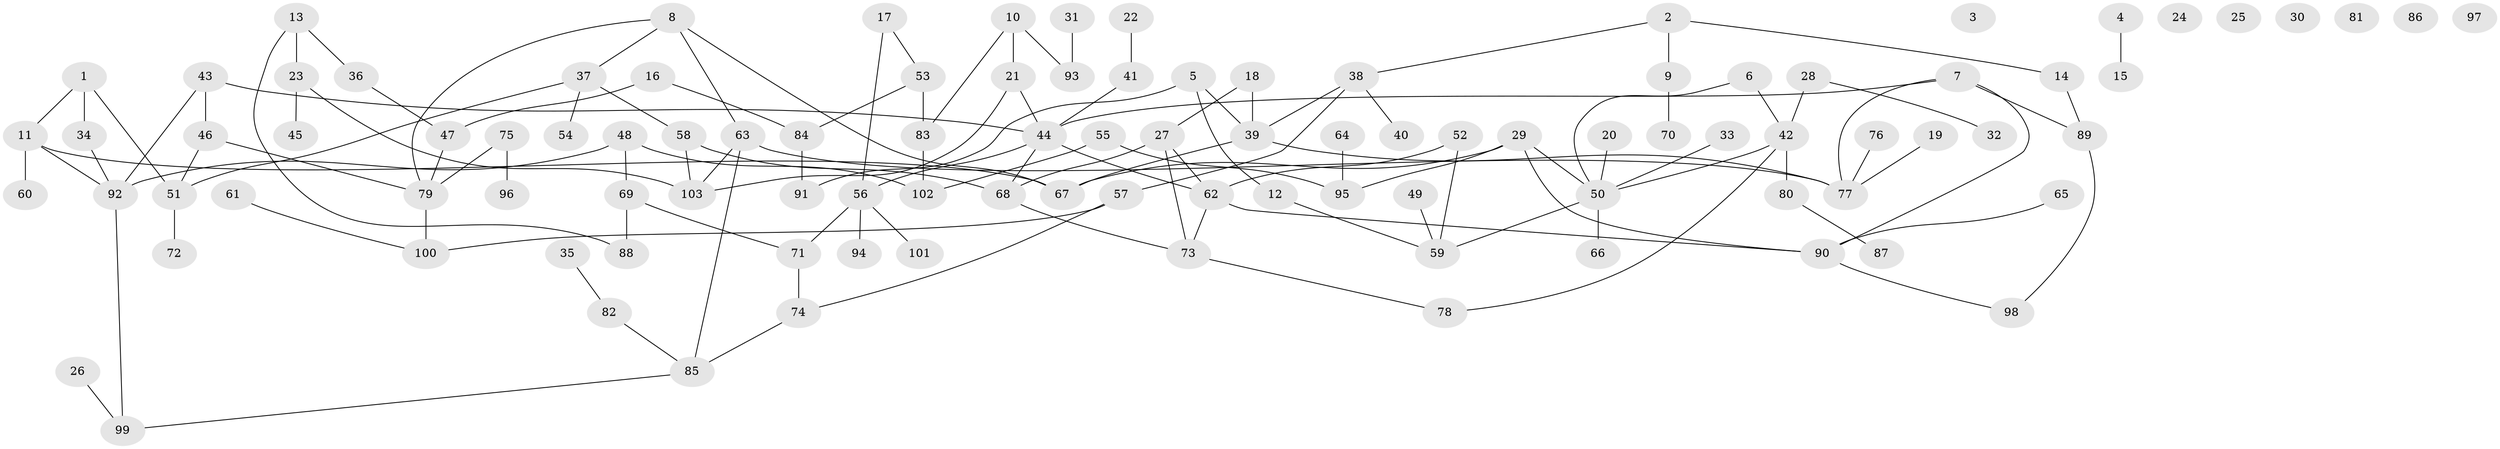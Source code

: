 // coarse degree distribution, {0: 0.1568627450980392, 1: 0.37254901960784315, 5: 0.058823529411764705, 4: 0.13725490196078433, 2: 0.11764705882352941, 6: 0.0784313725490196, 3: 0.0392156862745098, 10: 0.0196078431372549, 8: 0.0196078431372549}
// Generated by graph-tools (version 1.1) at 2025/43/03/04/25 21:43:55]
// undirected, 103 vertices, 127 edges
graph export_dot {
graph [start="1"]
  node [color=gray90,style=filled];
  1;
  2;
  3;
  4;
  5;
  6;
  7;
  8;
  9;
  10;
  11;
  12;
  13;
  14;
  15;
  16;
  17;
  18;
  19;
  20;
  21;
  22;
  23;
  24;
  25;
  26;
  27;
  28;
  29;
  30;
  31;
  32;
  33;
  34;
  35;
  36;
  37;
  38;
  39;
  40;
  41;
  42;
  43;
  44;
  45;
  46;
  47;
  48;
  49;
  50;
  51;
  52;
  53;
  54;
  55;
  56;
  57;
  58;
  59;
  60;
  61;
  62;
  63;
  64;
  65;
  66;
  67;
  68;
  69;
  70;
  71;
  72;
  73;
  74;
  75;
  76;
  77;
  78;
  79;
  80;
  81;
  82;
  83;
  84;
  85;
  86;
  87;
  88;
  89;
  90;
  91;
  92;
  93;
  94;
  95;
  96;
  97;
  98;
  99;
  100;
  101;
  102;
  103;
  1 -- 11;
  1 -- 34;
  1 -- 51;
  2 -- 9;
  2 -- 14;
  2 -- 38;
  4 -- 15;
  5 -- 12;
  5 -- 39;
  5 -- 91;
  6 -- 42;
  6 -- 50;
  7 -- 44;
  7 -- 77;
  7 -- 89;
  7 -- 90;
  8 -- 37;
  8 -- 63;
  8 -- 67;
  8 -- 79;
  9 -- 70;
  10 -- 21;
  10 -- 83;
  10 -- 93;
  11 -- 60;
  11 -- 67;
  11 -- 92;
  12 -- 59;
  13 -- 23;
  13 -- 36;
  13 -- 88;
  14 -- 89;
  16 -- 47;
  16 -- 84;
  17 -- 53;
  17 -- 56;
  18 -- 27;
  18 -- 39;
  19 -- 77;
  20 -- 50;
  21 -- 44;
  21 -- 103;
  22 -- 41;
  23 -- 45;
  23 -- 103;
  26 -- 99;
  27 -- 62;
  27 -- 68;
  27 -- 73;
  28 -- 32;
  28 -- 42;
  29 -- 50;
  29 -- 67;
  29 -- 90;
  29 -- 95;
  31 -- 93;
  33 -- 50;
  34 -- 92;
  35 -- 82;
  36 -- 47;
  37 -- 51;
  37 -- 54;
  37 -- 58;
  38 -- 39;
  38 -- 40;
  38 -- 57;
  39 -- 67;
  39 -- 77;
  41 -- 44;
  42 -- 50;
  42 -- 78;
  42 -- 80;
  43 -- 44;
  43 -- 46;
  43 -- 92;
  44 -- 56;
  44 -- 62;
  44 -- 68;
  46 -- 51;
  46 -- 79;
  47 -- 79;
  48 -- 69;
  48 -- 92;
  48 -- 102;
  49 -- 59;
  50 -- 59;
  50 -- 66;
  51 -- 72;
  52 -- 59;
  52 -- 62;
  53 -- 83;
  53 -- 84;
  55 -- 95;
  55 -- 102;
  56 -- 71;
  56 -- 94;
  56 -- 101;
  57 -- 74;
  57 -- 100;
  58 -- 68;
  58 -- 103;
  61 -- 100;
  62 -- 73;
  62 -- 90;
  63 -- 77;
  63 -- 85;
  63 -- 103;
  64 -- 95;
  65 -- 90;
  68 -- 73;
  69 -- 71;
  69 -- 88;
  71 -- 74;
  73 -- 78;
  74 -- 85;
  75 -- 79;
  75 -- 96;
  76 -- 77;
  79 -- 100;
  80 -- 87;
  82 -- 85;
  83 -- 102;
  84 -- 91;
  85 -- 99;
  89 -- 98;
  90 -- 98;
  92 -- 99;
}
